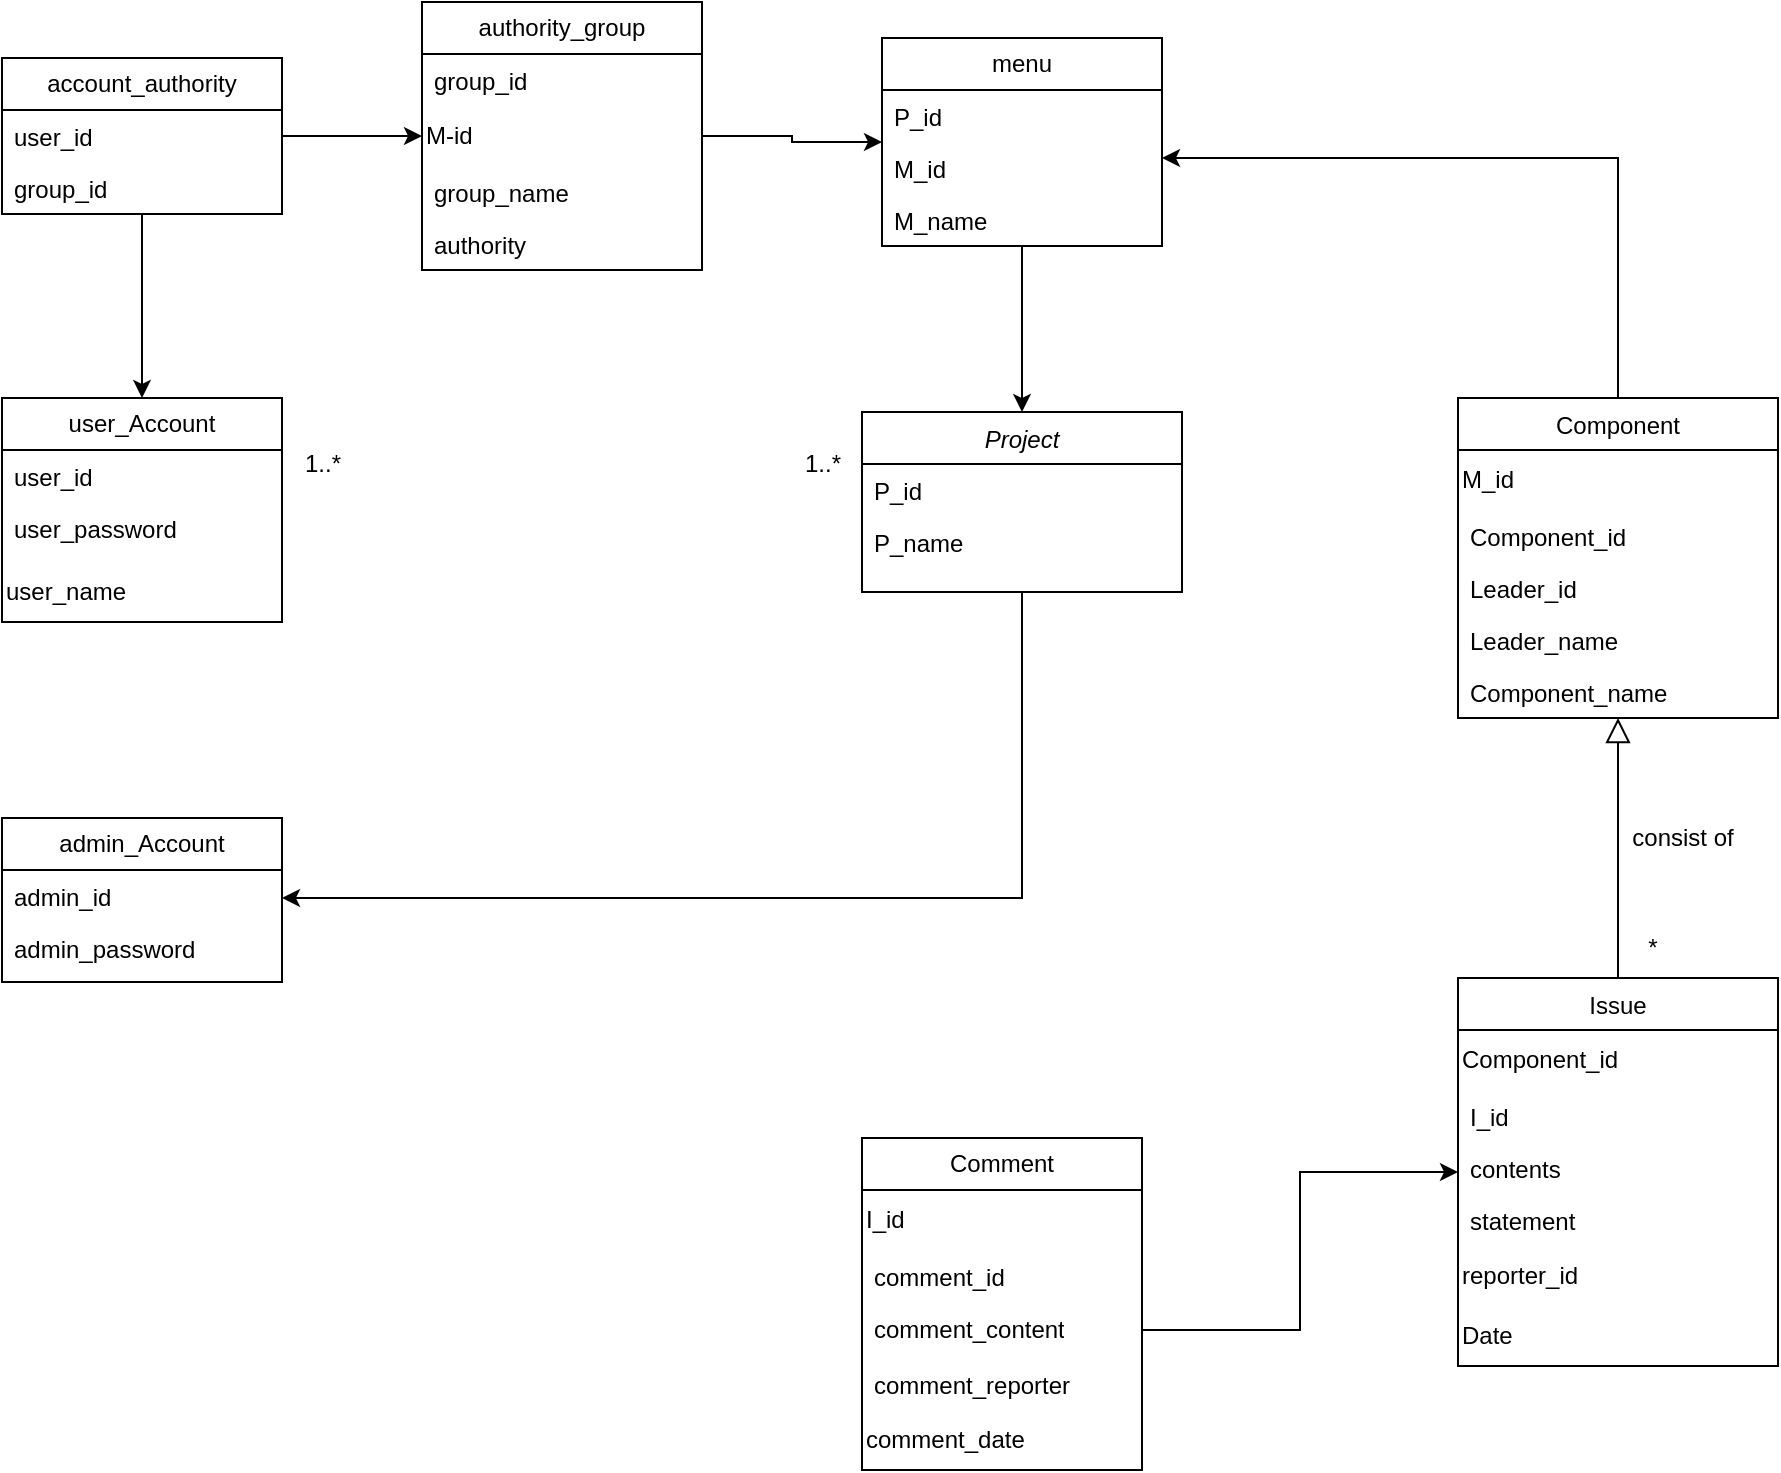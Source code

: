 <mxfile version="24.4.4" type="device">
  <diagram id="C5RBs43oDa-KdzZeNtuy" name="Page-1">
    <mxGraphModel dx="1509" dy="785" grid="1" gridSize="10" guides="1" tooltips="1" connect="1" arrows="1" fold="1" page="1" pageScale="5" pageWidth="827" pageHeight="1169" math="0" shadow="0">
      <root>
        <mxCell id="WIyWlLk6GJQsqaUBKTNV-0" />
        <mxCell id="WIyWlLk6GJQsqaUBKTNV-1" parent="WIyWlLk6GJQsqaUBKTNV-0" />
        <mxCell id="zkfFHV4jXpPFQw0GAbJ--0" value="Project" style="swimlane;fontStyle=2;align=center;verticalAlign=top;childLayout=stackLayout;horizontal=1;startSize=26;horizontalStack=0;resizeParent=1;resizeLast=0;collapsible=1;marginBottom=0;rounded=0;shadow=0;strokeWidth=1;" parent="WIyWlLk6GJQsqaUBKTNV-1" vertex="1">
          <mxGeometry x="730" y="607" width="160" height="90" as="geometry">
            <mxRectangle x="230" y="140" width="160" height="26" as="alternateBounds" />
          </mxGeometry>
        </mxCell>
        <mxCell id="zkfFHV4jXpPFQw0GAbJ--1" value="P_id  " style="text;align=left;verticalAlign=top;spacingLeft=4;spacingRight=4;overflow=hidden;rotatable=0;points=[[0,0.5],[1,0.5]];portConstraint=eastwest;" parent="zkfFHV4jXpPFQw0GAbJ--0" vertex="1">
          <mxGeometry y="26" width="160" height="26" as="geometry" />
        </mxCell>
        <mxCell id="zkfFHV4jXpPFQw0GAbJ--2" value="P_name" style="text;align=left;verticalAlign=top;spacingLeft=4;spacingRight=4;overflow=hidden;rotatable=0;points=[[0,0.5],[1,0.5]];portConstraint=eastwest;rounded=0;shadow=0;html=0;" parent="zkfFHV4jXpPFQw0GAbJ--0" vertex="1">
          <mxGeometry y="52" width="160" height="26" as="geometry" />
        </mxCell>
        <mxCell id="zkfFHV4jXpPFQw0GAbJ--6" value="Issue" style="swimlane;fontStyle=0;align=center;verticalAlign=top;childLayout=stackLayout;horizontal=1;startSize=26;horizontalStack=0;resizeParent=1;resizeLast=0;collapsible=1;marginBottom=0;rounded=0;shadow=0;strokeWidth=1;" parent="WIyWlLk6GJQsqaUBKTNV-1" vertex="1">
          <mxGeometry x="1028" y="890" width="160" height="194" as="geometry">
            <mxRectangle x="130" y="380" width="160" height="26" as="alternateBounds" />
          </mxGeometry>
        </mxCell>
        <mxCell id="1Hh8l7BdajPHn6_6L-id-7" value="Component_id" style="text;html=1;align=left;verticalAlign=middle;resizable=0;points=[];autosize=1;strokeColor=none;fillColor=none;" vertex="1" parent="zkfFHV4jXpPFQw0GAbJ--6">
          <mxGeometry y="26" width="160" height="30" as="geometry" />
        </mxCell>
        <mxCell id="zkfFHV4jXpPFQw0GAbJ--7" value="I_id" style="text;align=left;verticalAlign=top;spacingLeft=4;spacingRight=4;overflow=hidden;rotatable=0;points=[[0,0.5],[1,0.5]];portConstraint=eastwest;" parent="zkfFHV4jXpPFQw0GAbJ--6" vertex="1">
          <mxGeometry y="56" width="160" height="26" as="geometry" />
        </mxCell>
        <mxCell id="zkfFHV4jXpPFQw0GAbJ--8" value="contents" style="text;align=left;verticalAlign=top;spacingLeft=4;spacingRight=4;overflow=hidden;rotatable=0;points=[[0,0.5],[1,0.5]];portConstraint=eastwest;rounded=0;shadow=0;html=0;" parent="zkfFHV4jXpPFQw0GAbJ--6" vertex="1">
          <mxGeometry y="82" width="160" height="26" as="geometry" />
        </mxCell>
        <mxCell id="zkfFHV4jXpPFQw0GAbJ--11" value="statement" style="text;align=left;verticalAlign=top;spacingLeft=4;spacingRight=4;overflow=hidden;rotatable=0;points=[[0,0.5],[1,0.5]];portConstraint=eastwest;" parent="zkfFHV4jXpPFQw0GAbJ--6" vertex="1">
          <mxGeometry y="108" width="160" height="26" as="geometry" />
        </mxCell>
        <mxCell id="1Hh8l7BdajPHn6_6L-id-2" value="reporter_id" style="text;html=1;align=left;verticalAlign=middle;resizable=0;points=[];autosize=1;strokeColor=none;fillColor=none;" vertex="1" parent="zkfFHV4jXpPFQw0GAbJ--6">
          <mxGeometry y="134" width="160" height="30" as="geometry" />
        </mxCell>
        <mxCell id="1Hh8l7BdajPHn6_6L-id-4" value="Date" style="text;html=1;align=left;verticalAlign=middle;resizable=0;points=[];autosize=1;strokeColor=none;fillColor=none;" vertex="1" parent="zkfFHV4jXpPFQw0GAbJ--6">
          <mxGeometry y="164" width="160" height="30" as="geometry" />
        </mxCell>
        <mxCell id="zkfFHV4jXpPFQw0GAbJ--12" value="" style="endArrow=block;endSize=10;endFill=0;shadow=0;strokeWidth=1;rounded=0;curved=0;edgeStyle=elbowEdgeStyle;elbow=vertical;entryX=0.5;entryY=1;entryDx=0;entryDy=0;exitX=0.5;exitY=0;exitDx=0;exitDy=0;" parent="WIyWlLk6GJQsqaUBKTNV-1" source="zkfFHV4jXpPFQw0GAbJ--6" target="zkfFHV4jXpPFQw0GAbJ--17" edge="1">
          <mxGeometry width="160" relative="1" as="geometry">
            <mxPoint x="720" y="683" as="sourcePoint" />
            <mxPoint x="720" y="683" as="targetPoint" />
            <Array as="points" />
          </mxGeometry>
        </mxCell>
        <mxCell id="1Hh8l7BdajPHn6_6L-id-53" style="edgeStyle=orthogonalEdgeStyle;rounded=0;orthogonalLoop=1;jettySize=auto;html=1;" edge="1" parent="WIyWlLk6GJQsqaUBKTNV-1" source="zkfFHV4jXpPFQw0GAbJ--17" target="1Hh8l7BdajPHn6_6L-id-46">
          <mxGeometry relative="1" as="geometry">
            <Array as="points">
              <mxPoint x="1108" y="480" />
            </Array>
          </mxGeometry>
        </mxCell>
        <mxCell id="zkfFHV4jXpPFQw0GAbJ--17" value="Component" style="swimlane;fontStyle=0;align=center;verticalAlign=top;childLayout=stackLayout;horizontal=1;startSize=26;horizontalStack=0;resizeParent=1;resizeLast=0;collapsible=1;marginBottom=0;rounded=0;shadow=0;strokeWidth=1;" parent="WIyWlLk6GJQsqaUBKTNV-1" vertex="1">
          <mxGeometry x="1028" y="600" width="160" height="160" as="geometry">
            <mxRectangle x="550" y="140" width="160" height="26" as="alternateBounds" />
          </mxGeometry>
        </mxCell>
        <mxCell id="1Hh8l7BdajPHn6_6L-id-45" value="M_id" style="text;html=1;align=left;verticalAlign=middle;resizable=0;points=[];autosize=1;strokeColor=none;fillColor=none;" vertex="1" parent="zkfFHV4jXpPFQw0GAbJ--17">
          <mxGeometry y="26" width="160" height="30" as="geometry" />
        </mxCell>
        <mxCell id="zkfFHV4jXpPFQw0GAbJ--18" value="Component_id" style="text;align=left;verticalAlign=top;spacingLeft=4;spacingRight=4;overflow=hidden;rotatable=0;points=[[0,0.5],[1,0.5]];portConstraint=eastwest;" parent="zkfFHV4jXpPFQw0GAbJ--17" vertex="1">
          <mxGeometry y="56" width="160" height="26" as="geometry" />
        </mxCell>
        <mxCell id="zkfFHV4jXpPFQw0GAbJ--19" value="Leader_id" style="text;align=left;verticalAlign=top;spacingLeft=4;spacingRight=4;overflow=hidden;rotatable=0;points=[[0,0.5],[1,0.5]];portConstraint=eastwest;rounded=0;shadow=0;html=0;" parent="zkfFHV4jXpPFQw0GAbJ--17" vertex="1">
          <mxGeometry y="82" width="160" height="26" as="geometry" />
        </mxCell>
        <mxCell id="zkfFHV4jXpPFQw0GAbJ--20" value="Leader_name" style="text;align=left;verticalAlign=top;spacingLeft=4;spacingRight=4;overflow=hidden;rotatable=0;points=[[0,0.5],[1,0.5]];portConstraint=eastwest;rounded=0;shadow=0;html=0;" parent="zkfFHV4jXpPFQw0GAbJ--17" vertex="1">
          <mxGeometry y="108" width="160" height="26" as="geometry" />
        </mxCell>
        <mxCell id="zkfFHV4jXpPFQw0GAbJ--21" value="Component_name" style="text;align=left;verticalAlign=top;spacingLeft=4;spacingRight=4;overflow=hidden;rotatable=0;points=[[0,0.5],[1,0.5]];portConstraint=eastwest;rounded=0;shadow=0;html=0;" parent="zkfFHV4jXpPFQw0GAbJ--17" vertex="1">
          <mxGeometry y="134" width="160" height="26" as="geometry" />
        </mxCell>
        <mxCell id="1Hh8l7BdajPHn6_6L-id-9" value="user_Account" style="swimlane;fontStyle=0;childLayout=stackLayout;horizontal=1;startSize=26;fillColor=none;horizontalStack=0;resizeParent=1;resizeParentMax=0;resizeLast=0;collapsible=1;marginBottom=0;whiteSpace=wrap;html=1;verticalAlign=middle;" vertex="1" parent="WIyWlLk6GJQsqaUBKTNV-1">
          <mxGeometry x="300" y="600" width="140" height="112" as="geometry" />
        </mxCell>
        <mxCell id="1Hh8l7BdajPHn6_6L-id-10" value="user_id" style="text;strokeColor=none;fillColor=none;align=left;verticalAlign=top;spacingLeft=4;spacingRight=4;overflow=hidden;rotatable=0;points=[[0,0.5],[1,0.5]];portConstraint=eastwest;whiteSpace=wrap;html=1;" vertex="1" parent="1Hh8l7BdajPHn6_6L-id-9">
          <mxGeometry y="26" width="140" height="26" as="geometry" />
        </mxCell>
        <mxCell id="1Hh8l7BdajPHn6_6L-id-11" value="user_password" style="text;strokeColor=none;fillColor=none;align=left;verticalAlign=top;spacingLeft=4;spacingRight=4;overflow=hidden;rotatable=0;points=[[0,0.5],[1,0.5]];portConstraint=eastwest;whiteSpace=wrap;html=1;" vertex="1" parent="1Hh8l7BdajPHn6_6L-id-9">
          <mxGeometry y="52" width="140" height="30" as="geometry" />
        </mxCell>
        <mxCell id="1Hh8l7BdajPHn6_6L-id-34" value="user_name" style="text;html=1;align=left;verticalAlign=middle;whiteSpace=wrap;rounded=0;" vertex="1" parent="1Hh8l7BdajPHn6_6L-id-9">
          <mxGeometry y="82" width="140" height="30" as="geometry" />
        </mxCell>
        <mxCell id="1Hh8l7BdajPHn6_6L-id-17" value="account_authority" style="swimlane;fontStyle=0;childLayout=stackLayout;horizontal=1;startSize=26;fillColor=none;horizontalStack=0;resizeParent=1;resizeParentMax=0;resizeLast=0;collapsible=1;marginBottom=0;whiteSpace=wrap;html=1;" vertex="1" parent="WIyWlLk6GJQsqaUBKTNV-1">
          <mxGeometry x="300" y="430" width="140" height="78" as="geometry" />
        </mxCell>
        <mxCell id="1Hh8l7BdajPHn6_6L-id-18" value="user_id" style="text;strokeColor=none;fillColor=none;align=left;verticalAlign=top;spacingLeft=4;spacingRight=4;overflow=hidden;rotatable=0;points=[[0,0.5],[1,0.5]];portConstraint=eastwest;whiteSpace=wrap;html=1;" vertex="1" parent="1Hh8l7BdajPHn6_6L-id-17">
          <mxGeometry y="26" width="140" height="26" as="geometry" />
        </mxCell>
        <mxCell id="1Hh8l7BdajPHn6_6L-id-20" value="group_id" style="text;strokeColor=none;fillColor=none;align=left;verticalAlign=top;spacingLeft=4;spacingRight=4;overflow=hidden;rotatable=0;points=[[0,0.5],[1,0.5]];portConstraint=eastwest;whiteSpace=wrap;html=1;" vertex="1" parent="1Hh8l7BdajPHn6_6L-id-17">
          <mxGeometry y="52" width="140" height="26" as="geometry" />
        </mxCell>
        <mxCell id="1Hh8l7BdajPHn6_6L-id-21" value="" style="endArrow=classic;html=1;rounded=0;entryX=0.5;entryY=0;entryDx=0;entryDy=0;" edge="1" parent="WIyWlLk6GJQsqaUBKTNV-1" source="1Hh8l7BdajPHn6_6L-id-17" target="1Hh8l7BdajPHn6_6L-id-9">
          <mxGeometry width="50" height="50" relative="1" as="geometry">
            <mxPoint x="770" y="790" as="sourcePoint" />
            <mxPoint x="820" y="740" as="targetPoint" />
          </mxGeometry>
        </mxCell>
        <mxCell id="1Hh8l7BdajPHn6_6L-id-23" value="1..*" style="text;html=1;align=center;verticalAlign=middle;resizable=0;points=[];autosize=1;strokeColor=none;fillColor=none;" vertex="1" parent="WIyWlLk6GJQsqaUBKTNV-1">
          <mxGeometry x="440" y="618" width="40" height="30" as="geometry" />
        </mxCell>
        <mxCell id="1Hh8l7BdajPHn6_6L-id-24" value="1..*" style="text;html=1;align=center;verticalAlign=middle;resizable=0;points=[];autosize=1;strokeColor=none;fillColor=none;" vertex="1" parent="WIyWlLk6GJQsqaUBKTNV-1">
          <mxGeometry x="690" y="618" width="40" height="30" as="geometry" />
        </mxCell>
        <mxCell id="1Hh8l7BdajPHn6_6L-id-26" value="*" style="text;html=1;align=center;verticalAlign=middle;resizable=0;points=[];autosize=1;strokeColor=none;fillColor=none;" vertex="1" parent="WIyWlLk6GJQsqaUBKTNV-1">
          <mxGeometry x="1110" y="860" width="30" height="30" as="geometry" />
        </mxCell>
        <mxCell id="1Hh8l7BdajPHn6_6L-id-27" value="consist of" style="text;html=1;resizable=0;points=[];;align=center;verticalAlign=middle;labelBackgroundColor=none;rounded=0;shadow=0;strokeWidth=1;fontSize=12;" vertex="1" connectable="0" parent="WIyWlLk6GJQsqaUBKTNV-1">
          <mxGeometry x="1140" y="820" as="geometry" />
        </mxCell>
        <mxCell id="1Hh8l7BdajPHn6_6L-id-38" style="edgeStyle=orthogonalEdgeStyle;rounded=0;orthogonalLoop=1;jettySize=auto;html=1;" edge="1" parent="WIyWlLk6GJQsqaUBKTNV-1" source="1Hh8l7BdajPHn6_6L-id-29" target="1Hh8l7BdajPHn6_6L-id-46">
          <mxGeometry relative="1" as="geometry" />
        </mxCell>
        <mxCell id="1Hh8l7BdajPHn6_6L-id-29" value="authority_group" style="swimlane;fontStyle=0;childLayout=stackLayout;horizontal=1;startSize=26;fillColor=none;horizontalStack=0;resizeParent=1;resizeParentMax=0;resizeLast=0;collapsible=1;marginBottom=0;whiteSpace=wrap;html=1;" vertex="1" parent="WIyWlLk6GJQsqaUBKTNV-1">
          <mxGeometry x="510" y="402" width="140" height="134" as="geometry" />
        </mxCell>
        <mxCell id="1Hh8l7BdajPHn6_6L-id-30" value="group_id" style="text;strokeColor=none;fillColor=none;align=left;verticalAlign=top;spacingLeft=4;spacingRight=4;overflow=hidden;rotatable=0;points=[[0,0.5],[1,0.5]];portConstraint=eastwest;whiteSpace=wrap;html=1;" vertex="1" parent="1Hh8l7BdajPHn6_6L-id-29">
          <mxGeometry y="26" width="140" height="26" as="geometry" />
        </mxCell>
        <mxCell id="1Hh8l7BdajPHn6_6L-id-39" value="M-id" style="text;html=1;align=left;verticalAlign=middle;resizable=0;points=[];autosize=1;strokeColor=none;fillColor=none;" vertex="1" parent="1Hh8l7BdajPHn6_6L-id-29">
          <mxGeometry y="52" width="140" height="30" as="geometry" />
        </mxCell>
        <mxCell id="1Hh8l7BdajPHn6_6L-id-31" value="group_name" style="text;strokeColor=none;fillColor=none;align=left;verticalAlign=top;spacingLeft=4;spacingRight=4;overflow=hidden;rotatable=0;points=[[0,0.5],[1,0.5]];portConstraint=eastwest;whiteSpace=wrap;html=1;" vertex="1" parent="1Hh8l7BdajPHn6_6L-id-29">
          <mxGeometry y="82" width="140" height="26" as="geometry" />
        </mxCell>
        <mxCell id="1Hh8l7BdajPHn6_6L-id-32" value="authority" style="text;strokeColor=none;fillColor=none;align=left;verticalAlign=top;spacingLeft=4;spacingRight=4;overflow=hidden;rotatable=0;points=[[0,0.5],[1,0.5]];portConstraint=eastwest;whiteSpace=wrap;html=1;" vertex="1" parent="1Hh8l7BdajPHn6_6L-id-29">
          <mxGeometry y="108" width="140" height="26" as="geometry" />
        </mxCell>
        <mxCell id="1Hh8l7BdajPHn6_6L-id-35" value="" style="edgeStyle=orthogonalEdgeStyle;rounded=0;orthogonalLoop=1;jettySize=auto;html=1;" edge="1" parent="WIyWlLk6GJQsqaUBKTNV-1" source="1Hh8l7BdajPHn6_6L-id-18" target="1Hh8l7BdajPHn6_6L-id-29">
          <mxGeometry relative="1" as="geometry" />
        </mxCell>
        <mxCell id="1Hh8l7BdajPHn6_6L-id-40" value="admin_Account" style="swimlane;fontStyle=0;childLayout=stackLayout;horizontal=1;startSize=26;fillColor=none;horizontalStack=0;resizeParent=1;resizeParentMax=0;resizeLast=0;collapsible=1;marginBottom=0;whiteSpace=wrap;html=1;verticalAlign=middle;" vertex="1" parent="WIyWlLk6GJQsqaUBKTNV-1">
          <mxGeometry x="300" y="810" width="140" height="82" as="geometry" />
        </mxCell>
        <mxCell id="1Hh8l7BdajPHn6_6L-id-41" value="admin_id" style="text;strokeColor=none;fillColor=none;align=left;verticalAlign=top;spacingLeft=4;spacingRight=4;overflow=hidden;rotatable=0;points=[[0,0.5],[1,0.5]];portConstraint=eastwest;whiteSpace=wrap;html=1;" vertex="1" parent="1Hh8l7BdajPHn6_6L-id-40">
          <mxGeometry y="26" width="140" height="26" as="geometry" />
        </mxCell>
        <mxCell id="1Hh8l7BdajPHn6_6L-id-42" value="admin_password" style="text;strokeColor=none;fillColor=none;align=left;verticalAlign=top;spacingLeft=4;spacingRight=4;overflow=hidden;rotatable=0;points=[[0,0.5],[1,0.5]];portConstraint=eastwest;whiteSpace=wrap;html=1;" vertex="1" parent="1Hh8l7BdajPHn6_6L-id-40">
          <mxGeometry y="52" width="140" height="30" as="geometry" />
        </mxCell>
        <mxCell id="1Hh8l7BdajPHn6_6L-id-44" style="edgeStyle=orthogonalEdgeStyle;rounded=0;orthogonalLoop=1;jettySize=auto;html=1;" edge="1" parent="WIyWlLk6GJQsqaUBKTNV-1" source="zkfFHV4jXpPFQw0GAbJ--0" target="1Hh8l7BdajPHn6_6L-id-40">
          <mxGeometry relative="1" as="geometry">
            <Array as="points">
              <mxPoint x="810" y="850" />
            </Array>
          </mxGeometry>
        </mxCell>
        <mxCell id="1Hh8l7BdajPHn6_6L-id-50" style="edgeStyle=orthogonalEdgeStyle;rounded=0;orthogonalLoop=1;jettySize=auto;html=1;" edge="1" parent="WIyWlLk6GJQsqaUBKTNV-1" source="1Hh8l7BdajPHn6_6L-id-46" target="zkfFHV4jXpPFQw0GAbJ--0">
          <mxGeometry relative="1" as="geometry" />
        </mxCell>
        <mxCell id="1Hh8l7BdajPHn6_6L-id-46" value="menu" style="swimlane;fontStyle=0;childLayout=stackLayout;horizontal=1;startSize=26;fillColor=none;horizontalStack=0;resizeParent=1;resizeParentMax=0;resizeLast=0;collapsible=1;marginBottom=0;whiteSpace=wrap;html=1;" vertex="1" parent="WIyWlLk6GJQsqaUBKTNV-1">
          <mxGeometry x="740" y="420" width="140" height="104" as="geometry" />
        </mxCell>
        <mxCell id="1Hh8l7BdajPHn6_6L-id-47" value="P_id" style="text;strokeColor=none;fillColor=none;align=left;verticalAlign=top;spacingLeft=4;spacingRight=4;overflow=hidden;rotatable=0;points=[[0,0.5],[1,0.5]];portConstraint=eastwest;whiteSpace=wrap;html=1;" vertex="1" parent="1Hh8l7BdajPHn6_6L-id-46">
          <mxGeometry y="26" width="140" height="26" as="geometry" />
        </mxCell>
        <mxCell id="1Hh8l7BdajPHn6_6L-id-48" value="M_id" style="text;strokeColor=none;fillColor=none;align=left;verticalAlign=top;spacingLeft=4;spacingRight=4;overflow=hidden;rotatable=0;points=[[0,0.5],[1,0.5]];portConstraint=eastwest;whiteSpace=wrap;html=1;" vertex="1" parent="1Hh8l7BdajPHn6_6L-id-46">
          <mxGeometry y="52" width="140" height="26" as="geometry" />
        </mxCell>
        <mxCell id="1Hh8l7BdajPHn6_6L-id-49" value="M_name" style="text;strokeColor=none;fillColor=none;align=left;verticalAlign=top;spacingLeft=4;spacingRight=4;overflow=hidden;rotatable=0;points=[[0,0.5],[1,0.5]];portConstraint=eastwest;whiteSpace=wrap;html=1;" vertex="1" parent="1Hh8l7BdajPHn6_6L-id-46">
          <mxGeometry y="78" width="140" height="26" as="geometry" />
        </mxCell>
        <mxCell id="1Hh8l7BdajPHn6_6L-id-54" value="Comment" style="swimlane;fontStyle=0;childLayout=stackLayout;horizontal=1;startSize=26;fillColor=none;horizontalStack=0;resizeParent=1;resizeParentMax=0;resizeLast=0;collapsible=1;marginBottom=0;whiteSpace=wrap;html=1;" vertex="1" parent="WIyWlLk6GJQsqaUBKTNV-1">
          <mxGeometry x="730" y="970" width="140" height="166" as="geometry" />
        </mxCell>
        <mxCell id="1Hh8l7BdajPHn6_6L-id-60" value="I_id" style="text;html=1;align=left;verticalAlign=middle;resizable=0;points=[];autosize=1;strokeColor=none;fillColor=none;" vertex="1" parent="1Hh8l7BdajPHn6_6L-id-54">
          <mxGeometry y="26" width="140" height="30" as="geometry" />
        </mxCell>
        <mxCell id="1Hh8l7BdajPHn6_6L-id-55" value="comment_id" style="text;strokeColor=none;fillColor=none;align=left;verticalAlign=top;spacingLeft=4;spacingRight=4;overflow=hidden;rotatable=0;points=[[0,0.5],[1,0.5]];portConstraint=eastwest;whiteSpace=wrap;html=1;" vertex="1" parent="1Hh8l7BdajPHn6_6L-id-54">
          <mxGeometry y="56" width="140" height="26" as="geometry" />
        </mxCell>
        <mxCell id="1Hh8l7BdajPHn6_6L-id-56" value="comment_content" style="text;strokeColor=none;fillColor=none;align=left;verticalAlign=top;spacingLeft=4;spacingRight=4;overflow=hidden;rotatable=0;points=[[0,0.5],[1,0.5]];portConstraint=eastwest;whiteSpace=wrap;html=1;" vertex="1" parent="1Hh8l7BdajPHn6_6L-id-54">
          <mxGeometry y="82" width="140" height="28" as="geometry" />
        </mxCell>
        <mxCell id="1Hh8l7BdajPHn6_6L-id-57" value="comment_reporter" style="text;strokeColor=none;fillColor=none;align=left;verticalAlign=top;spacingLeft=4;spacingRight=4;overflow=hidden;rotatable=0;points=[[0,0.5],[1,0.5]];portConstraint=eastwest;whiteSpace=wrap;html=1;" vertex="1" parent="1Hh8l7BdajPHn6_6L-id-54">
          <mxGeometry y="110" width="140" height="26" as="geometry" />
        </mxCell>
        <mxCell id="1Hh8l7BdajPHn6_6L-id-59" value="comment_date" style="text;html=1;align=left;verticalAlign=middle;resizable=0;points=[];autosize=1;strokeColor=none;fillColor=none;" vertex="1" parent="1Hh8l7BdajPHn6_6L-id-54">
          <mxGeometry y="136" width="140" height="30" as="geometry" />
        </mxCell>
        <mxCell id="1Hh8l7BdajPHn6_6L-id-58" style="edgeStyle=orthogonalEdgeStyle;rounded=0;orthogonalLoop=1;jettySize=auto;html=1;" edge="1" parent="WIyWlLk6GJQsqaUBKTNV-1" source="1Hh8l7BdajPHn6_6L-id-56" target="zkfFHV4jXpPFQw0GAbJ--6">
          <mxGeometry relative="1" as="geometry" />
        </mxCell>
      </root>
    </mxGraphModel>
  </diagram>
</mxfile>

